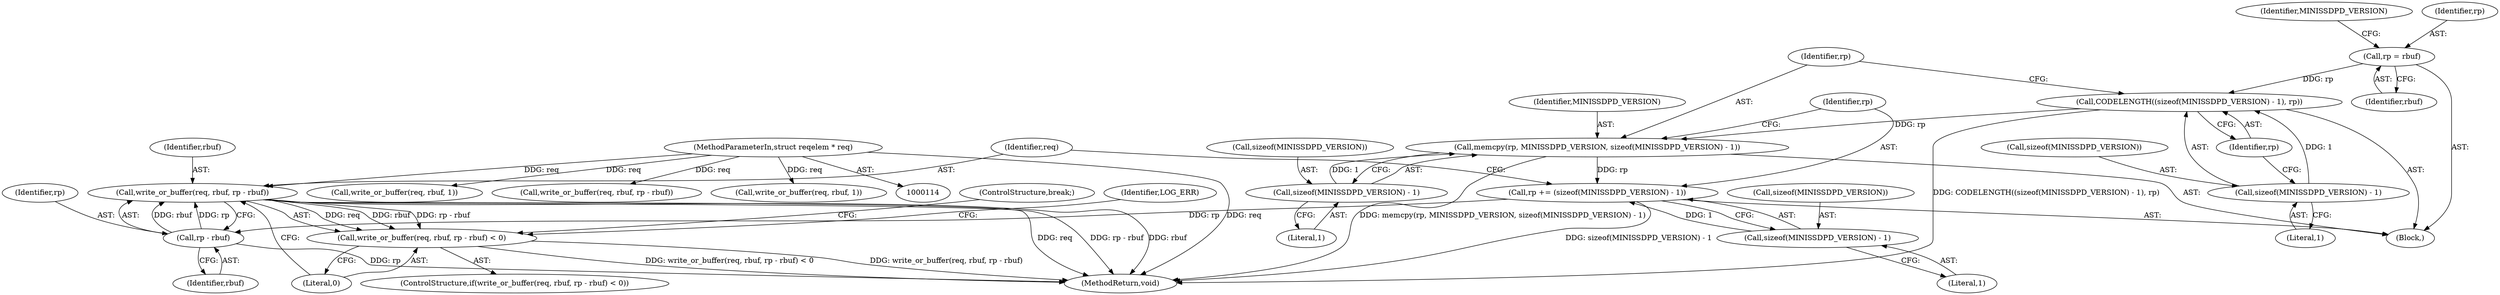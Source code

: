 digraph "0_miniupnp_b238cade9a173c6f751a34acf8ccff838a62aa47@API" {
"1000281" [label="(Call,write_or_buffer(req, rbuf, rp - rbuf))"];
"1000115" [label="(MethodParameterIn,struct reqelem * req)"];
"1000284" [label="(Call,rp - rbuf)"];
"1000273" [label="(Call,rp += (sizeof(MINISSDPD_VERSION) - 1))"];
"1000275" [label="(Call,sizeof(MINISSDPD_VERSION) - 1)"];
"1000266" [label="(Call,memcpy(rp, MINISSDPD_VERSION, sizeof(MINISSDPD_VERSION) - 1))"];
"1000260" [label="(Call,CODELENGTH((sizeof(MINISSDPD_VERSION) - 1), rp))"];
"1000261" [label="(Call,sizeof(MINISSDPD_VERSION) - 1)"];
"1000257" [label="(Call,rp = rbuf)"];
"1000269" [label="(Call,sizeof(MINISSDPD_VERSION) - 1)"];
"1000280" [label="(Call,write_or_buffer(req, rbuf, rp - rbuf) < 0)"];
"1000268" [label="(Identifier,MINISSDPD_VERSION)"];
"1000263" [label="(Identifier,MINISSDPD_VERSION)"];
"1000274" [label="(Identifier,rp)"];
"1001055" [label="(Call,write_or_buffer(req, rbuf, 1))"];
"1000273" [label="(Call,rp += (sizeof(MINISSDPD_VERSION) - 1))"];
"1000269" [label="(Call,sizeof(MINISSDPD_VERSION) - 1)"];
"1000261" [label="(Call,sizeof(MINISSDPD_VERSION) - 1)"];
"1000272" [label="(Literal,1)"];
"1000115" [label="(MethodParameterIn,struct reqelem * req)"];
"1000265" [label="(Identifier,rp)"];
"1000257" [label="(Call,rp = rbuf)"];
"1000279" [label="(ControlStructure,if(write_or_buffer(req, rbuf, rp - rbuf) < 0))"];
"1000280" [label="(Call,write_or_buffer(req, rbuf, rp - rbuf) < 0)"];
"1000266" [label="(Call,memcpy(rp, MINISSDPD_VERSION, sizeof(MINISSDPD_VERSION) - 1))"];
"1000286" [label="(Identifier,rbuf)"];
"1000672" [label="(Call,write_or_buffer(req, rbuf, rp - rbuf))"];
"1000296" [label="(ControlStructure,break;)"];
"1000275" [label="(Call,sizeof(MINISSDPD_VERSION) - 1)"];
"1001086" [label="(Call,write_or_buffer(req, rbuf, 1))"];
"1000281" [label="(Call,write_or_buffer(req, rbuf, rp - rbuf))"];
"1000283" [label="(Identifier,rbuf)"];
"1000264" [label="(Literal,1)"];
"1000290" [label="(Identifier,LOG_ERR)"];
"1000262" [label="(Call,sizeof(MINISSDPD_VERSION))"];
"1000282" [label="(Identifier,req)"];
"1000258" [label="(Identifier,rp)"];
"1000270" [label="(Call,sizeof(MINISSDPD_VERSION))"];
"1000278" [label="(Literal,1)"];
"1000260" [label="(Call,CODELENGTH((sizeof(MINISSDPD_VERSION) - 1), rp))"];
"1001136" [label="(MethodReturn,void)"];
"1000284" [label="(Call,rp - rbuf)"];
"1000287" [label="(Literal,0)"];
"1000259" [label="(Identifier,rbuf)"];
"1000285" [label="(Identifier,rp)"];
"1000276" [label="(Call,sizeof(MINISSDPD_VERSION))"];
"1000267" [label="(Identifier,rp)"];
"1000255" [label="(Block,)"];
"1000281" -> "1000280"  [label="AST: "];
"1000281" -> "1000284"  [label="CFG: "];
"1000282" -> "1000281"  [label="AST: "];
"1000283" -> "1000281"  [label="AST: "];
"1000284" -> "1000281"  [label="AST: "];
"1000287" -> "1000281"  [label="CFG: "];
"1000281" -> "1001136"  [label="DDG: req"];
"1000281" -> "1001136"  [label="DDG: rp - rbuf"];
"1000281" -> "1001136"  [label="DDG: rbuf"];
"1000281" -> "1000280"  [label="DDG: req"];
"1000281" -> "1000280"  [label="DDG: rbuf"];
"1000281" -> "1000280"  [label="DDG: rp - rbuf"];
"1000115" -> "1000281"  [label="DDG: req"];
"1000284" -> "1000281"  [label="DDG: rbuf"];
"1000284" -> "1000281"  [label="DDG: rp"];
"1000115" -> "1000114"  [label="AST: "];
"1000115" -> "1001136"  [label="DDG: req"];
"1000115" -> "1000672"  [label="DDG: req"];
"1000115" -> "1001055"  [label="DDG: req"];
"1000115" -> "1001086"  [label="DDG: req"];
"1000284" -> "1000286"  [label="CFG: "];
"1000285" -> "1000284"  [label="AST: "];
"1000286" -> "1000284"  [label="AST: "];
"1000284" -> "1001136"  [label="DDG: rp"];
"1000273" -> "1000284"  [label="DDG: rp"];
"1000273" -> "1000255"  [label="AST: "];
"1000273" -> "1000275"  [label="CFG: "];
"1000274" -> "1000273"  [label="AST: "];
"1000275" -> "1000273"  [label="AST: "];
"1000282" -> "1000273"  [label="CFG: "];
"1000273" -> "1001136"  [label="DDG: sizeof(MINISSDPD_VERSION) - 1"];
"1000275" -> "1000273"  [label="DDG: 1"];
"1000266" -> "1000273"  [label="DDG: rp"];
"1000275" -> "1000278"  [label="CFG: "];
"1000276" -> "1000275"  [label="AST: "];
"1000278" -> "1000275"  [label="AST: "];
"1000266" -> "1000255"  [label="AST: "];
"1000266" -> "1000269"  [label="CFG: "];
"1000267" -> "1000266"  [label="AST: "];
"1000268" -> "1000266"  [label="AST: "];
"1000269" -> "1000266"  [label="AST: "];
"1000274" -> "1000266"  [label="CFG: "];
"1000266" -> "1001136"  [label="DDG: memcpy(rp, MINISSDPD_VERSION, sizeof(MINISSDPD_VERSION) - 1)"];
"1000260" -> "1000266"  [label="DDG: rp"];
"1000269" -> "1000266"  [label="DDG: 1"];
"1000260" -> "1000255"  [label="AST: "];
"1000260" -> "1000265"  [label="CFG: "];
"1000261" -> "1000260"  [label="AST: "];
"1000265" -> "1000260"  [label="AST: "];
"1000267" -> "1000260"  [label="CFG: "];
"1000260" -> "1001136"  [label="DDG: CODELENGTH((sizeof(MINISSDPD_VERSION) - 1), rp)"];
"1000261" -> "1000260"  [label="DDG: 1"];
"1000257" -> "1000260"  [label="DDG: rp"];
"1000261" -> "1000264"  [label="CFG: "];
"1000262" -> "1000261"  [label="AST: "];
"1000264" -> "1000261"  [label="AST: "];
"1000265" -> "1000261"  [label="CFG: "];
"1000257" -> "1000255"  [label="AST: "];
"1000257" -> "1000259"  [label="CFG: "];
"1000258" -> "1000257"  [label="AST: "];
"1000259" -> "1000257"  [label="AST: "];
"1000263" -> "1000257"  [label="CFG: "];
"1000269" -> "1000272"  [label="CFG: "];
"1000270" -> "1000269"  [label="AST: "];
"1000272" -> "1000269"  [label="AST: "];
"1000280" -> "1000279"  [label="AST: "];
"1000280" -> "1000287"  [label="CFG: "];
"1000287" -> "1000280"  [label="AST: "];
"1000290" -> "1000280"  [label="CFG: "];
"1000296" -> "1000280"  [label="CFG: "];
"1000280" -> "1001136"  [label="DDG: write_or_buffer(req, rbuf, rp - rbuf) < 0"];
"1000280" -> "1001136"  [label="DDG: write_or_buffer(req, rbuf, rp - rbuf)"];
}
